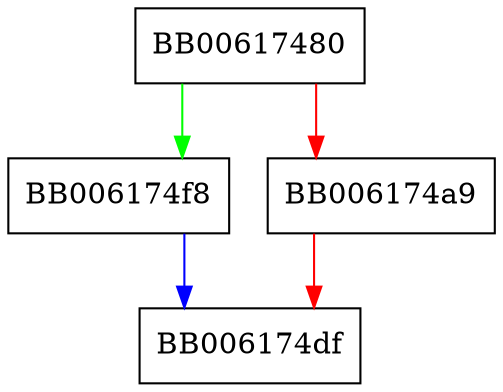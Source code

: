 digraph i2d_PKCS8PrivateKey_nid_fp {
  node [shape="box"];
  graph [splines=ortho];
  BB00617480 -> BB006174f8 [color="green"];
  BB00617480 -> BB006174a9 [color="red"];
  BB006174a9 -> BB006174df [color="red"];
  BB006174f8 -> BB006174df [color="blue"];
}
